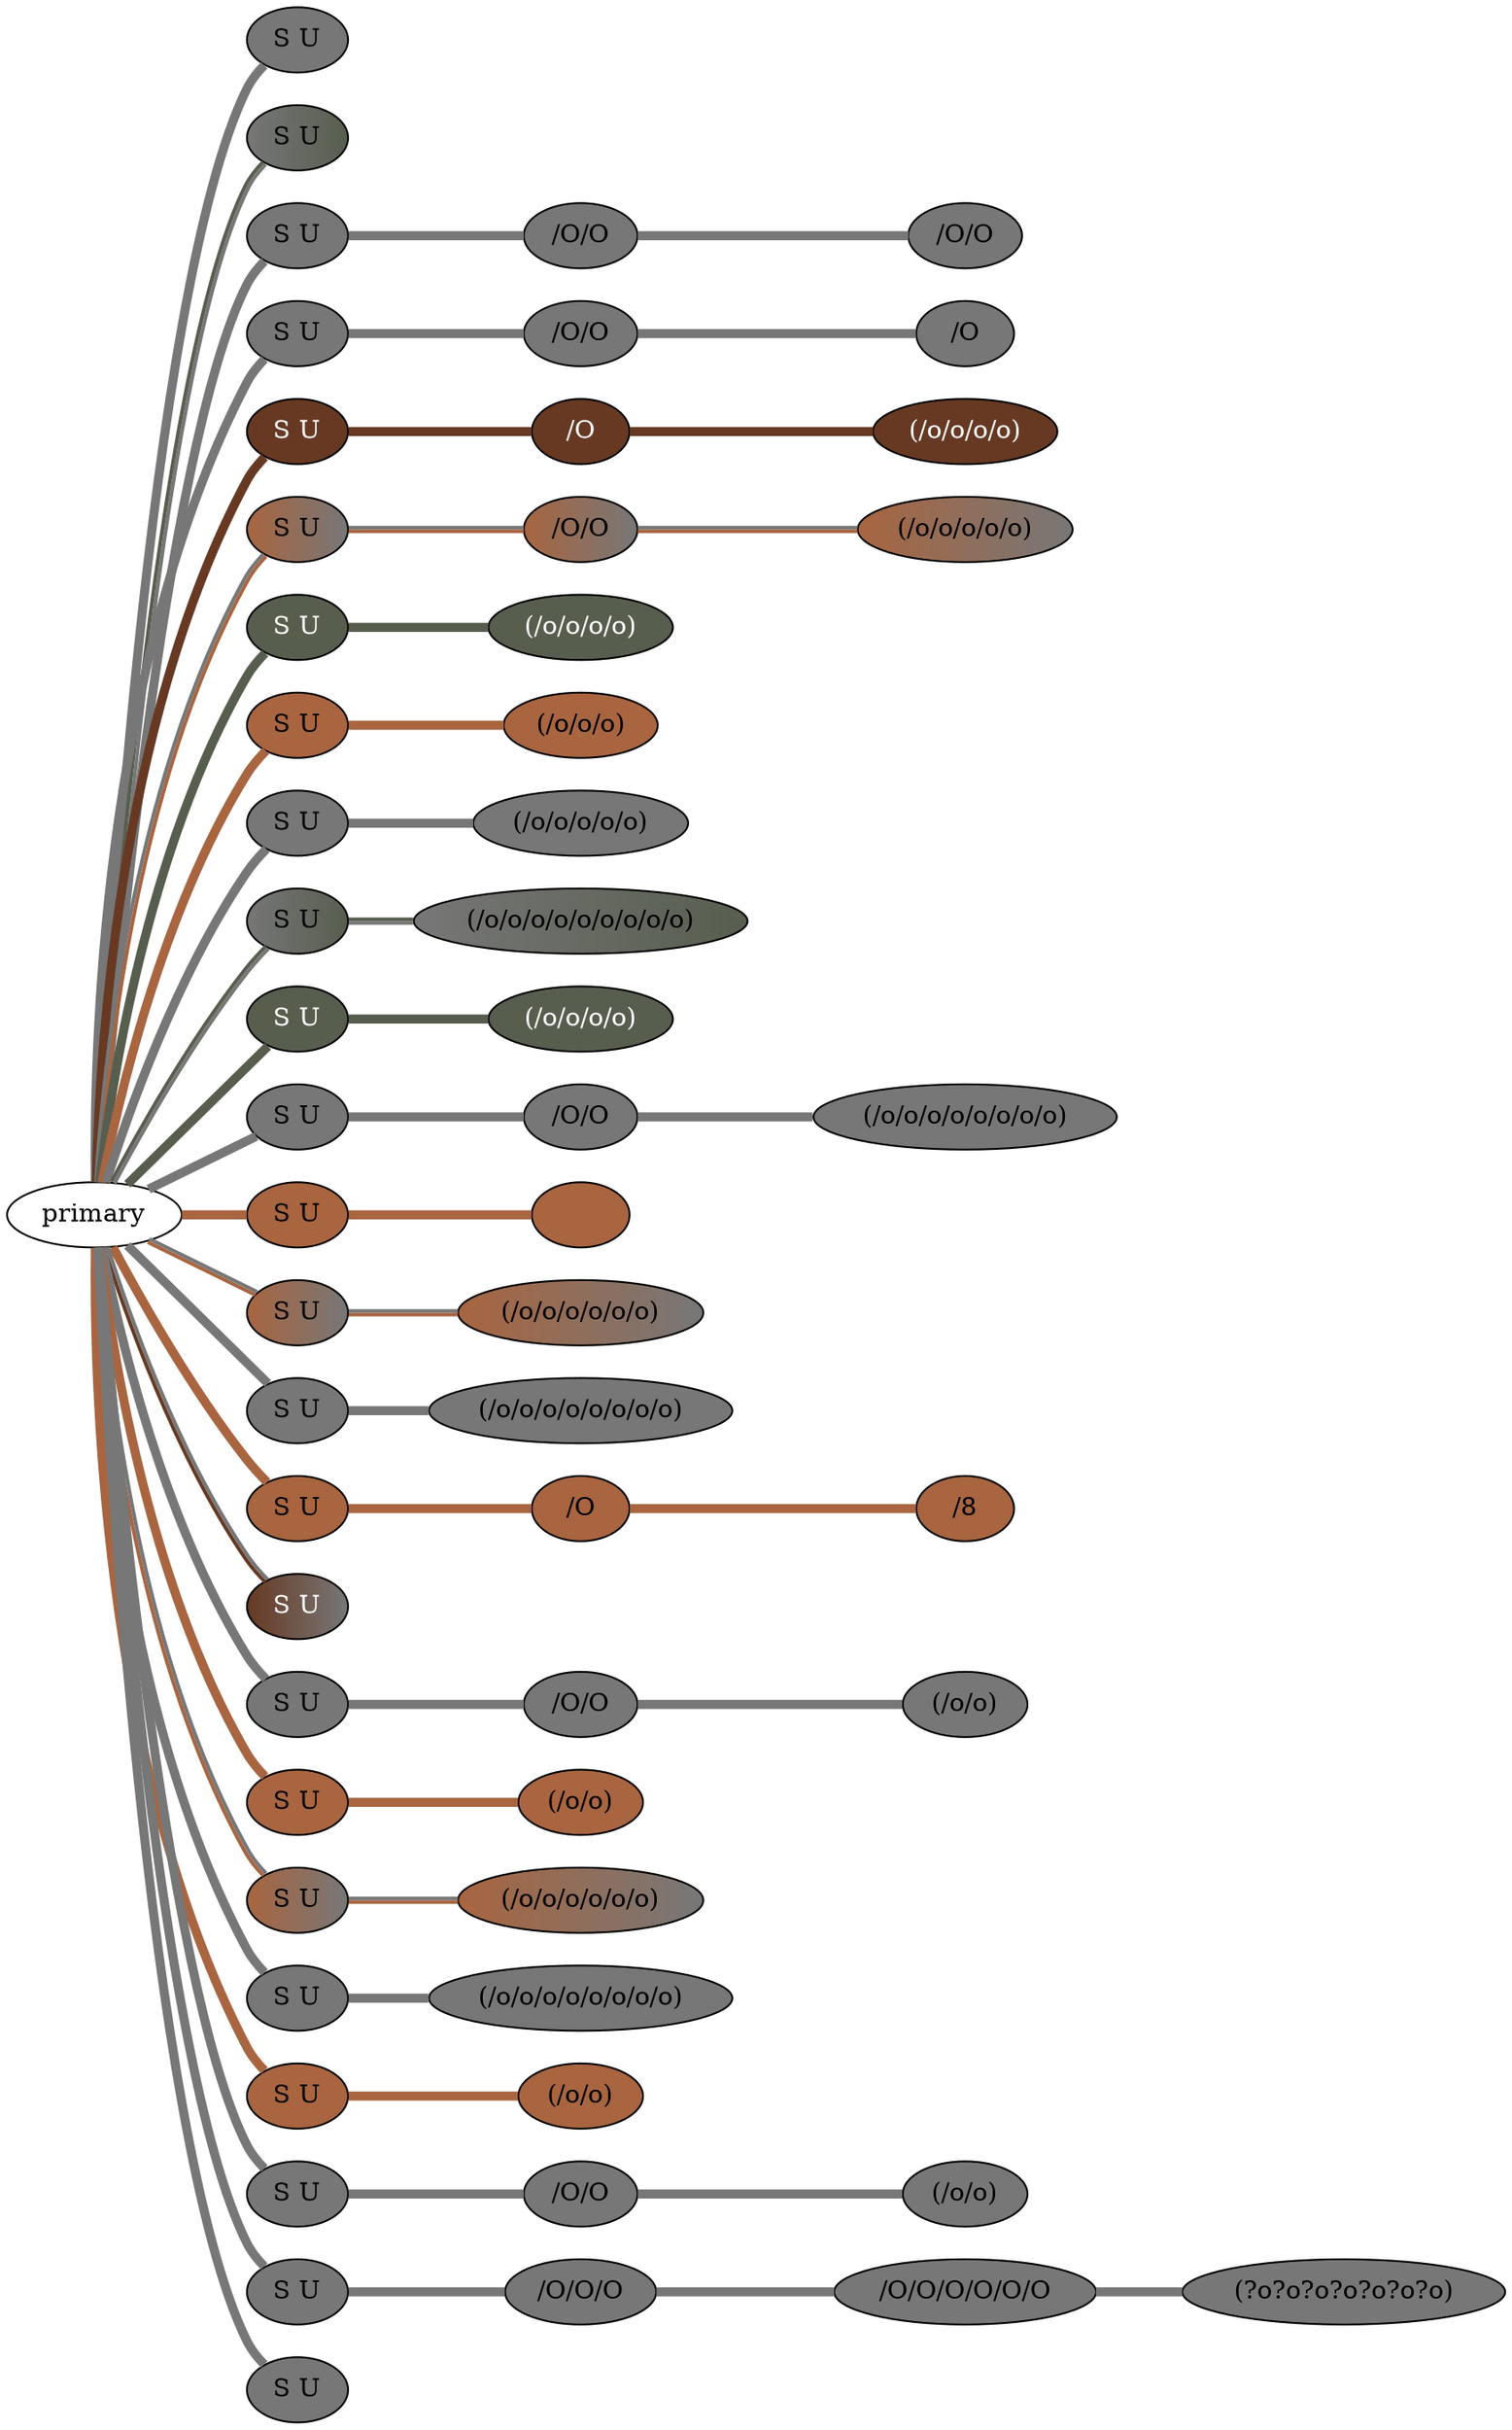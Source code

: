 graph {
 graph [rankdir=LR]
"1" [qtype="pendant_node", pendant_colors="#777777", pendant_ply="S", pendant_attach="U", pendant_length="28.0", label="S U", style=filled, fillcolor="#777777", fontcolor="#000000"]
"primary" -- "1" [qtype="pendant_link",penwidth=5,color="#777777"]
"2" [qtype="pendant_node", pendant_colors="#777777:#575E4E", pendant_ply="S", pendant_attach="U", pendant_length="39.0", label="S U", style=filled, fillcolor="#777777:#575E4E", fontcolor="#000000"]
"primary" -- "2" [qtype="pendant_link",penwidth=2,color="#777777:#575E4E"]
"3" [qtype="pendant_node", pendant_colors="#777777", pendant_ply="S", pendant_attach="U", pendant_length="40.0", label="S U", style=filled, fillcolor="#777777", fontcolor="#000000"]
"primary" -- "3" [qtype="pendant_link",penwidth=5,color="#777777"]
"3:0" [qtype="knot_node", knot_value="2", knot_type="S", knot_position="12.0", knot_spin="S", label="/O/O", style=filled, fillcolor="#777777" , fontcolor="#000000"]
"3" -- "3:0" [qtype="knot_link",penwidth=5,color="#777777"]
"3:1" [qtype="knot_node", knot_value="2", knot_type="S", knot_position="20.0", knot_spin="S", label="/O/O", style=filled, fillcolor="#777777" , fontcolor="#000000"]
"3:0" -- "3:1" [qtype="knot_link",penwidth=5,color="#777777"]
"4" [qtype="pendant_node", pendant_colors="#777777", pendant_ply="S", pendant_attach="U", pendant_length="50.0", label="S U", style=filled, fillcolor="#777777", fontcolor="#000000"]
"primary" -- "4" [qtype="pendant_link",penwidth=5,color="#777777"]
"4:0" [qtype="knot_node", knot_value="2", knot_type="S", knot_position="12.0", knot_spin="S", label="/O/O", style=filled, fillcolor="#777777" , fontcolor="#000000"]
"4" -- "4:0" [qtype="knot_link",penwidth=5,color="#777777"]
"4:1" [qtype="knot_node", knot_value="1", knot_type="S", knot_position="20.5", knot_spin="S", label="/O", style=filled, fillcolor="#777777" , fontcolor="#000000"]
"4:0" -- "4:1" [qtype="knot_link",penwidth=5,color="#777777"]
"5" [qtype="pendant_node", pendant_colors="#673923", pendant_ply="S", pendant_attach="U", pendant_length="23.5", label="S U", style=filled, fillcolor="#673923", fontcolor="#ffffff"]
"primary" -- "5" [qtype="pendant_link",penwidth=5,color="#673923"]
"5:0" [qtype="knot_node", knot_value="1", knot_type="S", knot_position="8.0", knot_spin="S", label="/O", style=filled, fillcolor="#673923" , fontcolor="#ffffff"]
"5" -- "5:0" [qtype="knot_link",penwidth=5,color="#673923"]
"5:1" [qtype="knot_node", knot_value="4", knot_type="L", knot_position="19.0", knot_spin="S", label="(/o/o/o/o)", style=filled, fillcolor="#673923" , fontcolor="#ffffff"]
"5:0" -- "5:1" [qtype="knot_link",penwidth=5,color="#673923"]
"6" [qtype="pendant_node", pendant_colors="#A86540:#777777", pendant_ply="S", pendant_attach="U", pendant_length="33.0", label="S U", style=filled, fillcolor="#A86540:#777777", fontcolor="#000000"]
"primary" -- "6" [qtype="pendant_link",penwidth=2,color="#A86540:#777777"]
"6:0" [qtype="knot_node", knot_value="2", knot_type="S", knot_position="8.0", knot_spin="S", label="/O/O", style=filled, fillcolor="#A86540:#777777" , fontcolor="#000000"]
"6" -- "6:0" [qtype="knot_link",penwidth=2,color="#A86540:#777777"]
"6:1" [qtype="knot_node", knot_value="5", knot_type="L", knot_position="18.5", knot_spin="S", label="(/o/o/o/o/o)", style=filled, fillcolor="#A86540:#777777" , fontcolor="#000000"]
"6:0" -- "6:1" [qtype="knot_link",penwidth=2,color="#A86540:#777777"]
"7" [qtype="pendant_node", pendant_colors="#575E4E", pendant_ply="S", pendant_attach="U", pendant_length="36.0", label="S U", style=filled, fillcolor="#575E4E", fontcolor="#ffffff"]
"primary" -- "7" [qtype="pendant_link",penwidth=5,color="#575E4E"]
"7:0" [qtype="knot_node", knot_value="4", knot_type="L", knot_position="16.0", knot_spin="S", label="(/o/o/o/o)", style=filled, fillcolor="#575E4E" , fontcolor="#ffffff"]
"7" -- "7:0" [qtype="knot_link",penwidth=5,color="#575E4E"]
"8" [qtype="pendant_node", pendant_colors="#A86540", pendant_ply="S", pendant_attach="U", pendant_length="44.5", label="S U", style=filled, fillcolor="#A86540", fontcolor="#000000"]
"primary" -- "8" [qtype="pendant_link",penwidth=5,color="#A86540"]
"8:0" [qtype="knot_node", knot_value="3", knot_type="L", knot_position="14.5", knot_spin="S", label="(/o/o/o)", style=filled, fillcolor="#A86540" , fontcolor="#000000"]
"8" -- "8:0" [qtype="knot_link",penwidth=5,color="#A86540"]
"9" [qtype="pendant_node", pendant_colors="#777777", pendant_ply="S", pendant_attach="U", pendant_length="31.5", label="S U", style=filled, fillcolor="#777777", fontcolor="#000000"]
"primary" -- "9" [qtype="pendant_link",penwidth=5,color="#777777"]
"9:0" [qtype="knot_node", knot_value="5", knot_type="L", knot_position="22.0", knot_spin="S", label="(/o/o/o/o/o)", style=filled, fillcolor="#777777" , fontcolor="#000000"]
"9" -- "9:0" [qtype="knot_link",penwidth=5,color="#777777"]
"10" [qtype="pendant_node", pendant_colors="#777777:#575E4E", pendant_ply="S", pendant_attach="U", pendant_length="34.0", label="S U", style=filled, fillcolor="#777777:#575E4E", fontcolor="#000000"]
"primary" -- "10" [qtype="pendant_link",penwidth=2,color="#777777:#575E4E"]
"10:0" [qtype="knot_node", knot_value="9", knot_type="L", knot_position="21.5", knot_spin="S", label="(/o/o/o/o/o/o/o/o/o)", style=filled, fillcolor="#777777:#575E4E" , fontcolor="#000000"]
"10" -- "10:0" [qtype="knot_link",penwidth=2,color="#777777:#575E4E"]
"11" [qtype="pendant_node", pendant_colors="#575E4E", pendant_ply="S", pendant_attach="U", pendant_length="43.0", label="S U", style=filled, fillcolor="#575E4E", fontcolor="#ffffff"]
"primary" -- "11" [qtype="pendant_link",penwidth=5,color="#575E4E"]
"11:0" [qtype="knot_node", knot_value="4", knot_type="L", knot_position="28.5", knot_spin="S", label="(/o/o/o/o)", style=filled, fillcolor="#575E4E" , fontcolor="#ffffff"]
"11" -- "11:0" [qtype="knot_link",penwidth=5,color="#575E4E"]
"12" [qtype="pendant_node", pendant_colors="#777777", pendant_ply="S", pendant_attach="U", pendant_length="39.0", label="S U", style=filled, fillcolor="#777777", fontcolor="#000000"]
"primary" -- "12" [qtype="pendant_link",penwidth=5,color="#777777"]
"12:0" [qtype="knot_node", knot_value="2", knot_type="S", knot_position="8.5", knot_spin="S", label="/O/O", style=filled, fillcolor="#777777" , fontcolor="#000000"]
"12" -- "12:0" [qtype="knot_link",penwidth=5,color="#777777"]
"12:1" [qtype="knot_node", knot_value="8", knot_type="L", knot_position="21.5", knot_spin="S", label="(/o/o/o/o/o/o/o/o)", style=filled, fillcolor="#777777" , fontcolor="#000000"]
"12:0" -- "12:1" [qtype="knot_link",penwidth=5,color="#777777"]
"13" [qtype="pendant_node", pendant_colors="#A86540", pendant_ply="S", pendant_attach="U", pendant_length="44.0", label="S U", style=filled, fillcolor="#A86540", fontcolor="#000000"]
"primary" -- "13" [qtype="pendant_link",penwidth=5,color="#A86540"]
"13:0" [qtype="knot_node", knot_value="1", knot_type="URNS?L", knot_position="0", knot_spin="U", label="", style=filled, fillcolor="#A86540" , fontcolor="#000000"]
"13" -- "13:0" [qtype="knot_link",penwidth=5,color="#A86540"]
"14" [qtype="pendant_node", pendant_colors="#A86540:#777777", pendant_ply="S", pendant_attach="U", pendant_length="40.0", label="S U", style=filled, fillcolor="#A86540:#777777", fontcolor="#000000"]
"primary" -- "14" [qtype="pendant_link",penwidth=2,color="#A86540:#777777"]
"14:0" [qtype="knot_node", knot_value="6", knot_type="L", knot_position="20.0", knot_spin="S", label="(/o/o/o/o/o/o)", style=filled, fillcolor="#A86540:#777777" , fontcolor="#000000"]
"14" -- "14:0" [qtype="knot_link",penwidth=2,color="#A86540:#777777"]
"15" [qtype="pendant_node", pendant_colors="#777777", pendant_ply="S", pendant_attach="U", pendant_length="36.0", label="S U", style=filled, fillcolor="#777777", fontcolor="#000000"]
"primary" -- "15" [qtype="pendant_link",penwidth=5,color="#777777"]
"15:0" [qtype="knot_node", knot_value="8", knot_type="L", knot_position="18.5", knot_spin="S", label="(/o/o/o/o/o/o/o/o)", style=filled, fillcolor="#777777" , fontcolor="#000000"]
"15" -- "15:0" [qtype="knot_link",penwidth=5,color="#777777"]
"16" [qtype="pendant_node", pendant_colors="#A86540", pendant_ply="S", pendant_attach="U", pendant_length="48.0", label="S U", style=filled, fillcolor="#A86540", fontcolor="#000000"]
"primary" -- "16" [qtype="pendant_link",penwidth=5,color="#A86540"]
"16:0" [qtype="knot_node", knot_value="1", knot_type="S", knot_position="8.0", knot_spin="S", label="/O", style=filled, fillcolor="#A86540" , fontcolor="#000000"]
"16" -- "16:0" [qtype="knot_link",penwidth=5,color="#A86540"]
"16:1" [qtype="knot_node", knot_value="1", knot_type="E", knot_position="22.5", knot_spin="S", label="/8", style=filled, fillcolor="#A86540" , fontcolor="#000000"]
"16:0" -- "16:1" [qtype="knot_link",penwidth=5,color="#A86540"]
"17" [qtype="pendant_node", pendant_colors="#673923:#777777", pendant_ply="S", pendant_attach="U", pendant_length="13.0", label="S U", style=filled, fillcolor="#673923:#777777", fontcolor="#ffffff"]
"primary" -- "17" [qtype="pendant_link",penwidth=2,color="#673923:#777777"]
"18" [qtype="pendant_node", pendant_colors="#777777", pendant_ply="S", pendant_attach="U", pendant_length="42.0", label="S U", style=filled, fillcolor="#777777", fontcolor="#000000"]
"primary" -- "18" [qtype="pendant_link",penwidth=5,color="#777777"]
"18:0" [qtype="knot_node", knot_value="2", knot_type="S", knot_position="7.5", knot_spin="S", label="/O/O", style=filled, fillcolor="#777777" , fontcolor="#000000"]
"18" -- "18:0" [qtype="knot_link",penwidth=5,color="#777777"]
"18:1" [qtype="knot_node", knot_value="2", knot_type="L", knot_position="20.5", knot_spin="S", label="(/o/o)", style=filled, fillcolor="#777777" , fontcolor="#000000"]
"18:0" -- "18:1" [qtype="knot_link",penwidth=5,color="#777777"]
"19" [qtype="pendant_node", pendant_colors="#A86540", pendant_ply="S", pendant_attach="U", pendant_length="47.0", label="S U", style=filled, fillcolor="#A86540", fontcolor="#000000"]
"primary" -- "19" [qtype="pendant_link",penwidth=5,color="#A86540"]
"19:0" [qtype="knot_node", knot_value="2", knot_type="L", knot_position="19.5", knot_spin="S", label="(/o/o)", style=filled, fillcolor="#A86540" , fontcolor="#000000"]
"19" -- "19:0" [qtype="knot_link",penwidth=5,color="#A86540"]
"20" [qtype="pendant_node", pendant_colors="#A86540:#777777", pendant_ply="S", pendant_attach="U", pendant_length="38.0", label="S U", style=filled, fillcolor="#A86540:#777777", fontcolor="#000000"]
"primary" -- "20" [qtype="pendant_link",penwidth=2,color="#A86540:#777777"]
"20:0" [qtype="knot_node", knot_value="6", knot_type="L", knot_position="19.0", knot_spin="S", label="(/o/o/o/o/o/o)", style=filled, fillcolor="#A86540:#777777" , fontcolor="#000000"]
"20" -- "20:0" [qtype="knot_link",penwidth=2,color="#A86540:#777777"]
"21" [qtype="pendant_node", pendant_colors="#777777", pendant_ply="S", pendant_attach="U", pendant_length="41.0", label="S U", style=filled, fillcolor="#777777", fontcolor="#000000"]
"primary" -- "21" [qtype="pendant_link",penwidth=5,color="#777777"]
"21:0" [qtype="knot_node", knot_value="8", knot_type="L", knot_position="19.0", knot_spin="S", label="(/o/o/o/o/o/o/o/o)", style=filled, fillcolor="#777777" , fontcolor="#000000"]
"21" -- "21:0" [qtype="knot_link",penwidth=5,color="#777777"]
"22" [qtype="pendant_node", pendant_colors="#A86540", pendant_ply="S", pendant_attach="U", pendant_length="47.0", label="S U", style=filled, fillcolor="#A86540", fontcolor="#000000"]
"primary" -- "22" [qtype="pendant_link",penwidth=5,color="#A86540"]
"22:0" [qtype="knot_node", knot_value="2", knot_type="L", knot_position="20.5", knot_spin="S", label="(/o/o)", style=filled, fillcolor="#A86540" , fontcolor="#000000"]
"22" -- "22:0" [qtype="knot_link",penwidth=5,color="#A86540"]
"23" [qtype="pendant_node", pendant_colors="#777777", pendant_ply="S", pendant_attach="U", pendant_length="43.0", label="S U", style=filled, fillcolor="#777777", fontcolor="#000000"]
"primary" -- "23" [qtype="pendant_link",penwidth=5,color="#777777"]
"23:0" [qtype="knot_node", knot_value="2", knot_type="S", knot_position="7.5", knot_spin="S", label="/O/O", style=filled, fillcolor="#777777" , fontcolor="#000000"]
"23" -- "23:0" [qtype="knot_link",penwidth=5,color="#777777"]
"23:1" [qtype="knot_node", knot_value="2", knot_type="L", knot_position="20.5", knot_spin="S", label="(/o/o)", style=filled, fillcolor="#777777" , fontcolor="#000000"]
"23:0" -- "23:1" [qtype="knot_link",penwidth=5,color="#777777"]
"24" [qtype="pendant_node", pendant_colors="#777777", pendant_ply="S", pendant_attach="U", pendant_length="34.0", label="S U", style=filled, fillcolor="#777777", fontcolor="#000000"]
"primary" -- "24" [qtype="pendant_link",penwidth=5,color="#777777"]
"24:0" [qtype="knot_node", knot_value="3", knot_type="S", knot_position="11.0", knot_spin="S", label="/O/O/O", style=filled, fillcolor="#777777" , fontcolor="#000000"]
"24" -- "24:0" [qtype="knot_link",penwidth=5,color="#777777"]
"24:1" [qtype="knot_node", knot_value="6", knot_type="S", knot_position="20.0", knot_spin="S", label="/O/O/O/O/O/O", style=filled, fillcolor="#777777" , fontcolor="#000000"]
"24:0" -- "24:1" [qtype="knot_link",penwidth=5,color="#777777"]
"24:2" [qtype="knot_node", knot_value="7", knot_type="L", knot_position="26.0", knot_spin="U", label="(?o?o?o?o?o?o?o)", style=filled, fillcolor="#777777" , fontcolor="#000000"]
"24:1" -- "24:2" [qtype="knot_link",penwidth=5,color="#777777"]
"25" [qtype="pendant_node", pendant_colors="#777777", pendant_ply="S", pendant_attach="U", pendant_length="28.0", label="S U", style=filled, fillcolor="#777777", fontcolor="#000000"]
"primary" -- "25" [qtype="pendant_link",penwidth=5,color="#777777"]
}
